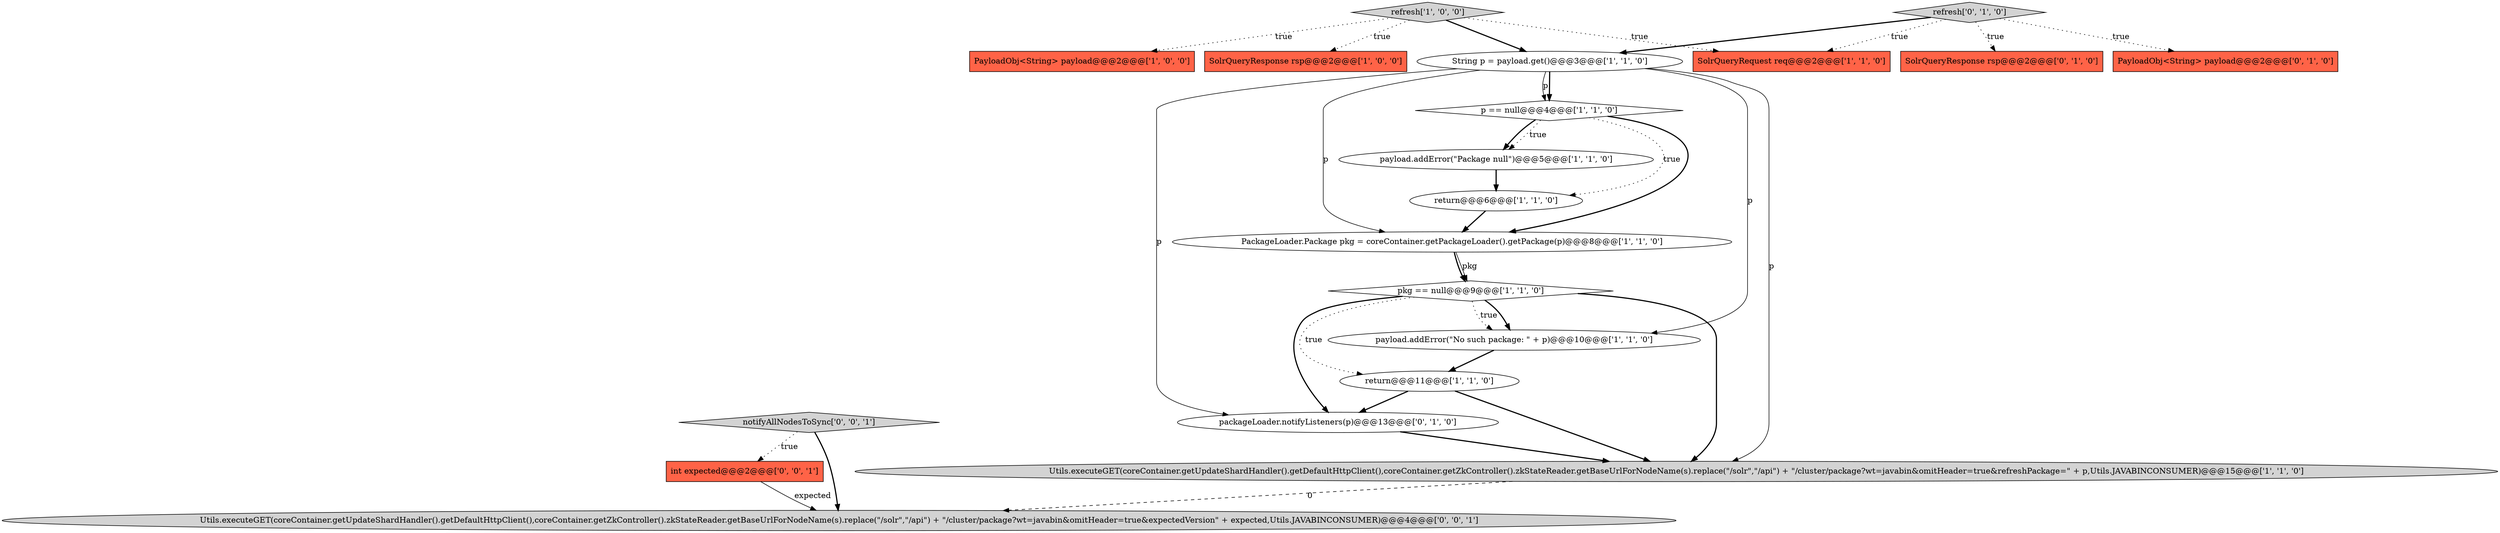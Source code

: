 digraph {
18 [style = filled, label = "int expected@@@2@@@['0', '0', '1']", fillcolor = tomato, shape = box image = "AAA0AAABBB3BBB"];
14 [style = filled, label = "SolrQueryResponse rsp@@@2@@@['0', '1', '0']", fillcolor = tomato, shape = box image = "AAA0AAABBB2BBB"];
3 [style = filled, label = "payload.addError(\"Package null\")@@@5@@@['1', '1', '0']", fillcolor = white, shape = ellipse image = "AAA0AAABBB1BBB"];
2 [style = filled, label = "payload.addError(\"No such package: \" + p)@@@10@@@['1', '1', '0']", fillcolor = white, shape = ellipse image = "AAA0AAABBB1BBB"];
5 [style = filled, label = "String p = payload.get()@@@3@@@['1', '1', '0']", fillcolor = white, shape = ellipse image = "AAA0AAABBB1BBB"];
8 [style = filled, label = "SolrQueryRequest req@@@2@@@['1', '1', '0']", fillcolor = tomato, shape = box image = "AAA0AAABBB1BBB"];
12 [style = filled, label = "return@@@6@@@['1', '1', '0']", fillcolor = white, shape = ellipse image = "AAA0AAABBB1BBB"];
15 [style = filled, label = "PayloadObj<String> payload@@@2@@@['0', '1', '0']", fillcolor = tomato, shape = box image = "AAA0AAABBB2BBB"];
1 [style = filled, label = "return@@@11@@@['1', '1', '0']", fillcolor = white, shape = ellipse image = "AAA0AAABBB1BBB"];
9 [style = filled, label = "PackageLoader.Package pkg = coreContainer.getPackageLoader().getPackage(p)@@@8@@@['1', '1', '0']", fillcolor = white, shape = ellipse image = "AAA0AAABBB1BBB"];
10 [style = filled, label = "refresh['1', '0', '0']", fillcolor = lightgray, shape = diamond image = "AAA0AAABBB1BBB"];
17 [style = filled, label = "Utils.executeGET(coreContainer.getUpdateShardHandler().getDefaultHttpClient(),coreContainer.getZkController().zkStateReader.getBaseUrlForNodeName(s).replace(\"/solr\",\"/api\") + \"/cluster/package?wt=javabin&omitHeader=true&expectedVersion\" + expected,Utils.JAVABINCONSUMER)@@@4@@@['0', '0', '1']", fillcolor = lightgray, shape = ellipse image = "AAA0AAABBB3BBB"];
19 [style = filled, label = "notifyAllNodesToSync['0', '0', '1']", fillcolor = lightgray, shape = diamond image = "AAA0AAABBB3BBB"];
4 [style = filled, label = "p == null@@@4@@@['1', '1', '0']", fillcolor = white, shape = diamond image = "AAA0AAABBB1BBB"];
7 [style = filled, label = "pkg == null@@@9@@@['1', '1', '0']", fillcolor = white, shape = diamond image = "AAA0AAABBB1BBB"];
13 [style = filled, label = "packageLoader.notifyListeners(p)@@@13@@@['0', '1', '0']", fillcolor = white, shape = ellipse image = "AAA1AAABBB2BBB"];
11 [style = filled, label = "Utils.executeGET(coreContainer.getUpdateShardHandler().getDefaultHttpClient(),coreContainer.getZkController().zkStateReader.getBaseUrlForNodeName(s).replace(\"/solr\",\"/api\") + \"/cluster/package?wt=javabin&omitHeader=true&refreshPackage=\" + p,Utils.JAVABINCONSUMER)@@@15@@@['1', '1', '0']", fillcolor = lightgray, shape = ellipse image = "AAA0AAABBB1BBB"];
0 [style = filled, label = "PayloadObj<String> payload@@@2@@@['1', '0', '0']", fillcolor = tomato, shape = box image = "AAA0AAABBB1BBB"];
16 [style = filled, label = "refresh['0', '1', '0']", fillcolor = lightgray, shape = diamond image = "AAA0AAABBB2BBB"];
6 [style = filled, label = "SolrQueryResponse rsp@@@2@@@['1', '0', '0']", fillcolor = tomato, shape = box image = "AAA0AAABBB1BBB"];
7->2 [style = dotted, label="true"];
5->9 [style = solid, label="p"];
4->3 [style = dotted, label="true"];
5->4 [style = solid, label="p"];
4->12 [style = dotted, label="true"];
5->2 [style = solid, label="p"];
16->14 [style = dotted, label="true"];
7->1 [style = dotted, label="true"];
10->0 [style = dotted, label="true"];
7->11 [style = bold, label=""];
11->17 [style = dashed, label="0"];
16->15 [style = dotted, label="true"];
9->7 [style = solid, label="pkg"];
5->4 [style = bold, label=""];
9->7 [style = bold, label=""];
5->11 [style = solid, label="p"];
1->11 [style = bold, label=""];
7->13 [style = bold, label=""];
12->9 [style = bold, label=""];
18->17 [style = solid, label="expected"];
13->11 [style = bold, label=""];
3->12 [style = bold, label=""];
10->8 [style = dotted, label="true"];
4->9 [style = bold, label=""];
19->17 [style = bold, label=""];
2->1 [style = bold, label=""];
5->13 [style = solid, label="p"];
16->5 [style = bold, label=""];
10->6 [style = dotted, label="true"];
16->8 [style = dotted, label="true"];
4->3 [style = bold, label=""];
10->5 [style = bold, label=""];
1->13 [style = bold, label=""];
19->18 [style = dotted, label="true"];
7->2 [style = bold, label=""];
}
